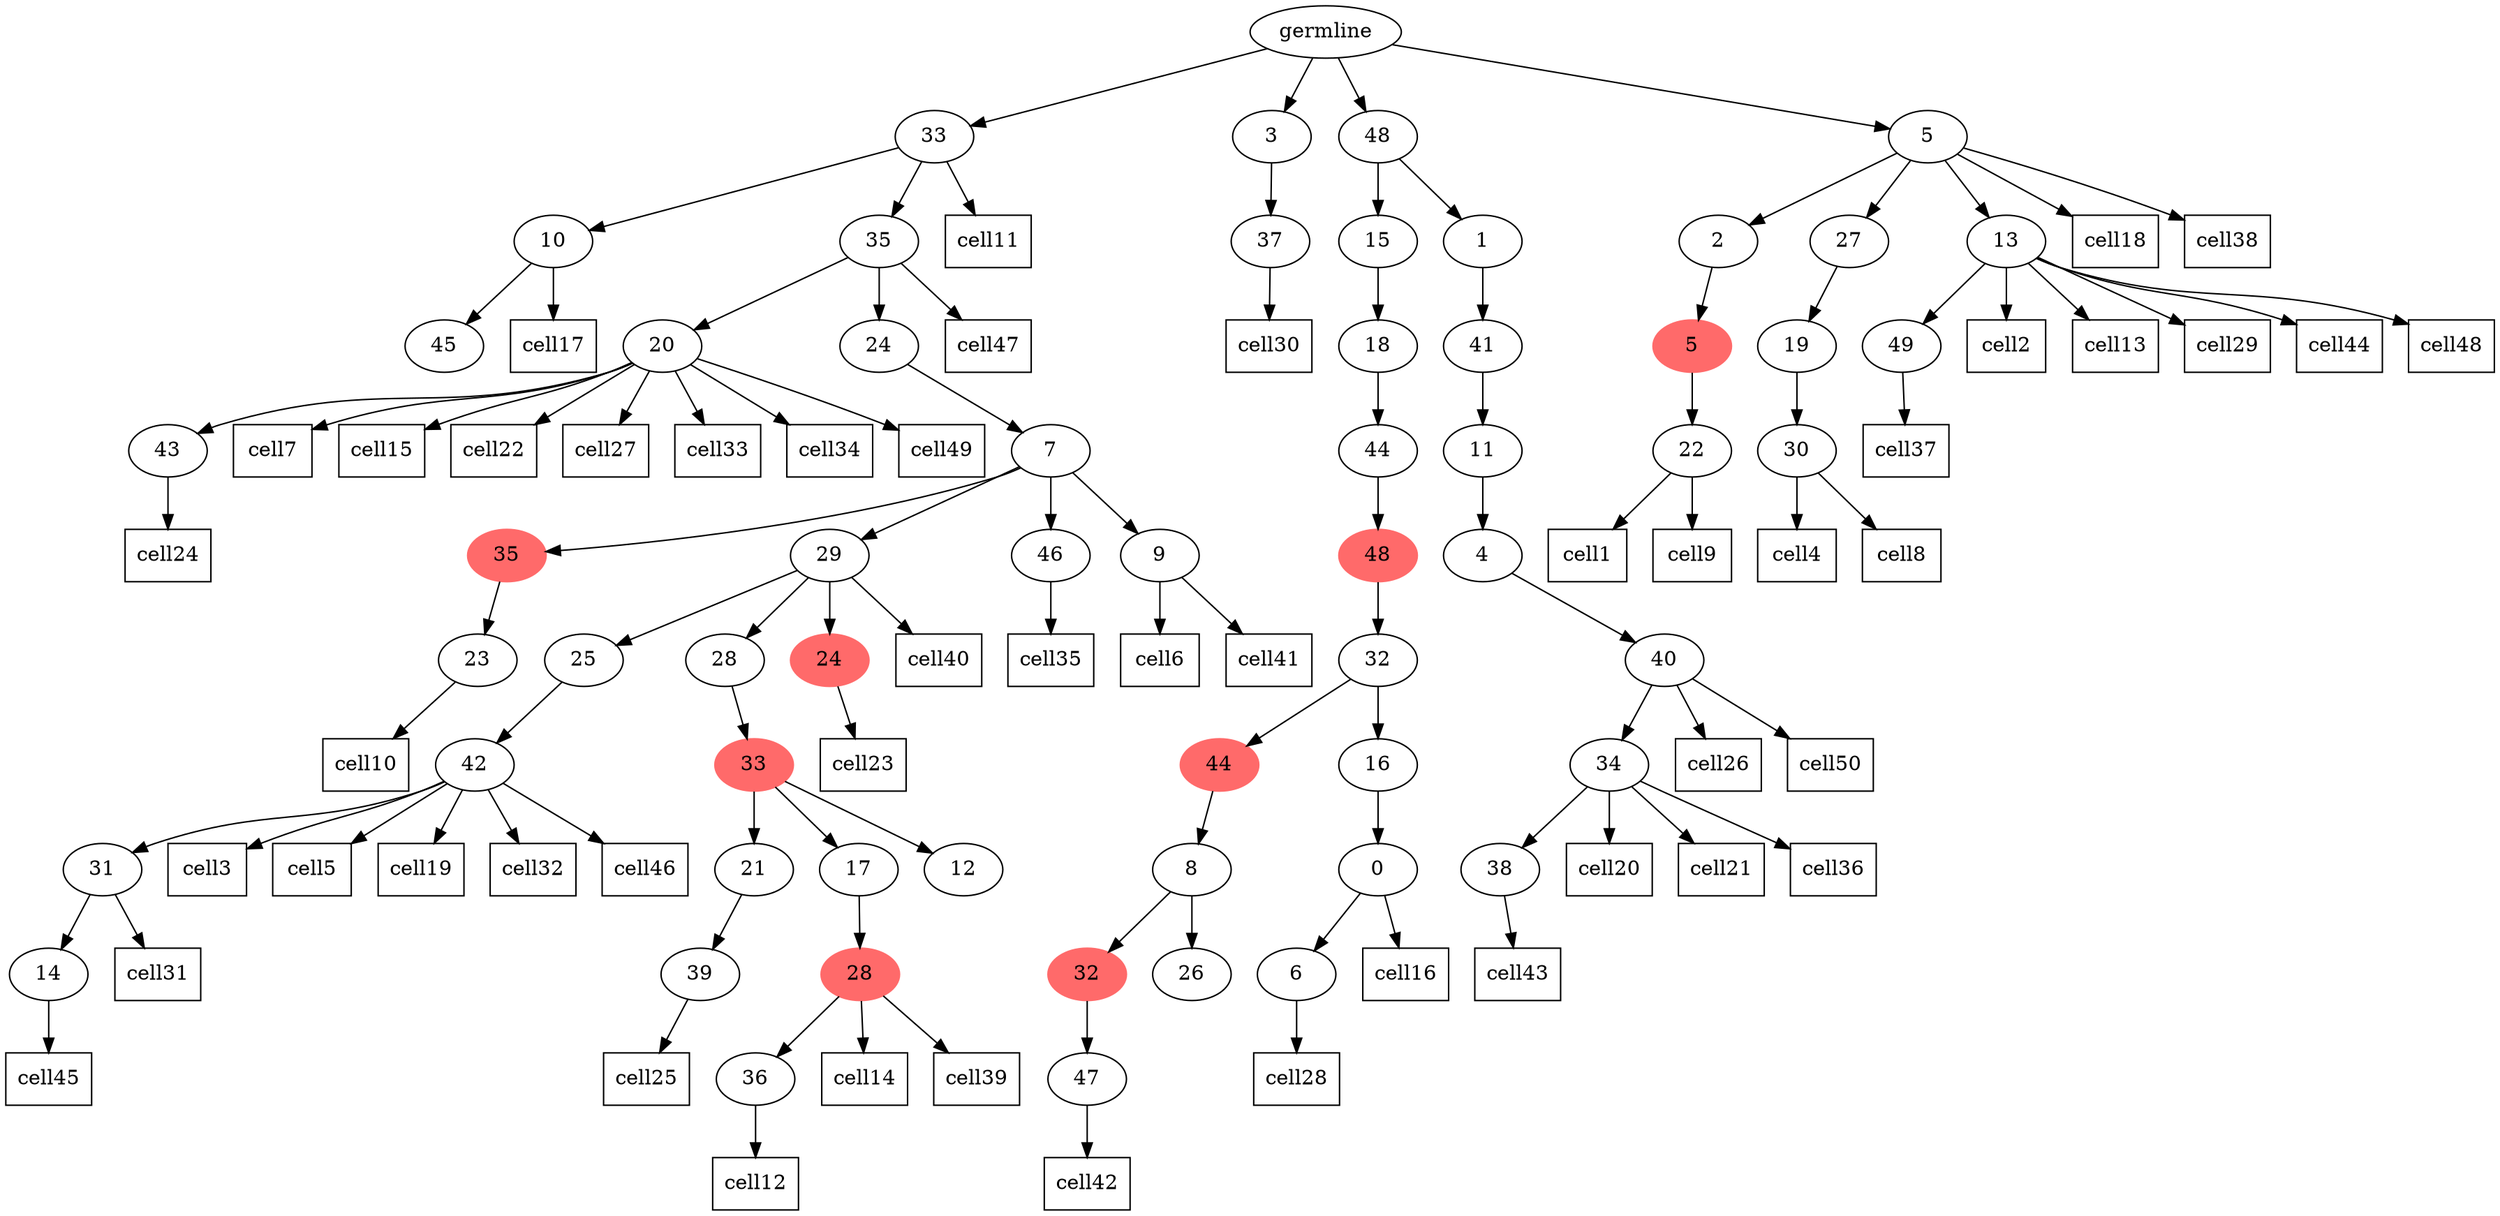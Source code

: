 digraph g {
	"57" -> "58";
	"58" [label="45"];
	"55" -> "56";
	"56" [label="43"];
	"52" -> "53";
	"53" [label="23"];
	"50" -> "51";
	"51" [label="14"];
	"49" -> "50";
	"50" [label="31"];
	"48" -> "49";
	"49" [label="42"];
	"45" -> "46";
	"46" [label="39"];
	"43" -> "44";
	"44" [label="36"];
	"42" -> "43";
	"43" [color=indianred1, style=filled, label="28"];
	"41" -> "42";
	"42" [label="17"];
	"41" -> "45";
	"45" [label="21"];
	"41" -> "47";
	"47" [label="12"];
	"40" -> "41";
	"41" [color=indianred1, style=filled, label="33"];
	"38" -> "39";
	"39" [color=indianred1, style=filled, label="24"];
	"38" -> "40";
	"40" [label="28"];
	"38" -> "48";
	"48" [label="25"];
	"36" -> "37";
	"37" [label="46"];
	"36" -> "38";
	"38" [label="29"];
	"36" -> "52";
	"52" [color=indianred1, style=filled, label="35"];
	"36" -> "54";
	"54" [label="9"];
	"35" -> "36";
	"36" [label="7"];
	"34" -> "35";
	"35" [label="24"];
	"34" -> "55";
	"55" [label="20"];
	"33" -> "34";
	"34" [label="35"];
	"33" -> "57";
	"57" [label="10"];
	"31" -> "32";
	"32" [label="37"];
	"28" -> "29";
	"29" [label="47"];
	"27" -> "28";
	"28" [color=indianred1, style=filled, label="32"];
	"27" -> "30";
	"30" [label="26"];
	"26" -> "27";
	"27" [label="8"];
	"24" -> "25";
	"25" [label="6"];
	"23" -> "24";
	"24" [label="0"];
	"22" -> "23";
	"23" [label="16"];
	"22" -> "26";
	"26" [color=indianred1, style=filled, label="44"];
	"21" -> "22";
	"22" [label="32"];
	"20" -> "21";
	"21" [color=indianred1, style=filled, label="48"];
	"19" -> "20";
	"20" [label="44"];
	"18" -> "19";
	"19" [label="18"];
	"16" -> "17";
	"17" [label="38"];
	"15" -> "16";
	"16" [label="34"];
	"14" -> "15";
	"15" [label="40"];
	"13" -> "14";
	"14" [label="4"];
	"12" -> "13";
	"13" [label="11"];
	"11" -> "12";
	"12" [label="41"];
	"10" -> "11";
	"11" [label="1"];
	"10" -> "18";
	"18" [label="15"];
	"8" -> "9";
	"9" [label="22"];
	"7" -> "8";
	"8" [color=indianred1, style=filled, label="5"];
	"5" -> "6";
	"6" [label="30"];
	"4" -> "5";
	"5" [label="19"];
	"2" -> "3";
	"3" [label="49"];
	"1" -> "2";
	"2" [label="13"];
	"1" -> "4";
	"4" [label="27"];
	"1" -> "7";
	"7" [label="2"];
	"0" -> "1";
	"1" [label="5"];
	"0" -> "10";
	"10" [label="48"];
	"0" -> "31";
	"31" [label="3"];
	"0" -> "33";
	"33" [label="33"];
	"0" [label="germline"];
	"9" -> cell1;
	cell1 [shape=box]
	"2" -> cell2;
	cell2 [shape=box]
	"49" -> cell3;
	cell3 [shape=box]
	"6" -> cell4;
	cell4 [shape=box]
	"49" -> cell5;
	cell5 [shape=box]
	"54" -> cell6;
	cell6 [shape=box]
	"55" -> cell7;
	cell7 [shape=box]
	"6" -> cell8;
	cell8 [shape=box]
	"9" -> cell9;
	cell9 [shape=box]
	"53" -> cell10;
	cell10 [shape=box]
	"33" -> cell11;
	cell11 [shape=box]
	"44" -> cell12;
	cell12 [shape=box]
	"2" -> cell13;
	cell13 [shape=box]
	"43" -> cell14;
	cell14 [shape=box]
	"55" -> cell15;
	cell15 [shape=box]
	"24" -> cell16;
	cell16 [shape=box]
	"57" -> cell17;
	cell17 [shape=box]
	"1" -> cell18;
	cell18 [shape=box]
	"49" -> cell19;
	cell19 [shape=box]
	"16" -> cell20;
	cell20 [shape=box]
	"16" -> cell21;
	cell21 [shape=box]
	"55" -> cell22;
	cell22 [shape=box]
	"39" -> cell23;
	cell23 [shape=box]
	"56" -> cell24;
	cell24 [shape=box]
	"46" -> cell25;
	cell25 [shape=box]
	"15" -> cell26;
	cell26 [shape=box]
	"55" -> cell27;
	cell27 [shape=box]
	"25" -> cell28;
	cell28 [shape=box]
	"2" -> cell29;
	cell29 [shape=box]
	"32" -> cell30;
	cell30 [shape=box]
	"50" -> cell31;
	cell31 [shape=box]
	"49" -> cell32;
	cell32 [shape=box]
	"55" -> cell33;
	cell33 [shape=box]
	"55" -> cell34;
	cell34 [shape=box]
	"37" -> cell35;
	cell35 [shape=box]
	"16" -> cell36;
	cell36 [shape=box]
	"3" -> cell37;
	cell37 [shape=box]
	"1" -> cell38;
	cell38 [shape=box]
	"43" -> cell39;
	cell39 [shape=box]
	"38" -> cell40;
	cell40 [shape=box]
	"54" -> cell41;
	cell41 [shape=box]
	"29" -> cell42;
	cell42 [shape=box]
	"17" -> cell43;
	cell43 [shape=box]
	"2" -> cell44;
	cell44 [shape=box]
	"51" -> cell45;
	cell45 [shape=box]
	"49" -> cell46;
	cell46 [shape=box]
	"34" -> cell47;
	cell47 [shape=box]
	"2" -> cell48;
	cell48 [shape=box]
	"55" -> cell49;
	cell49 [shape=box]
	"15" -> cell50;
	cell50 [shape=box]
}
